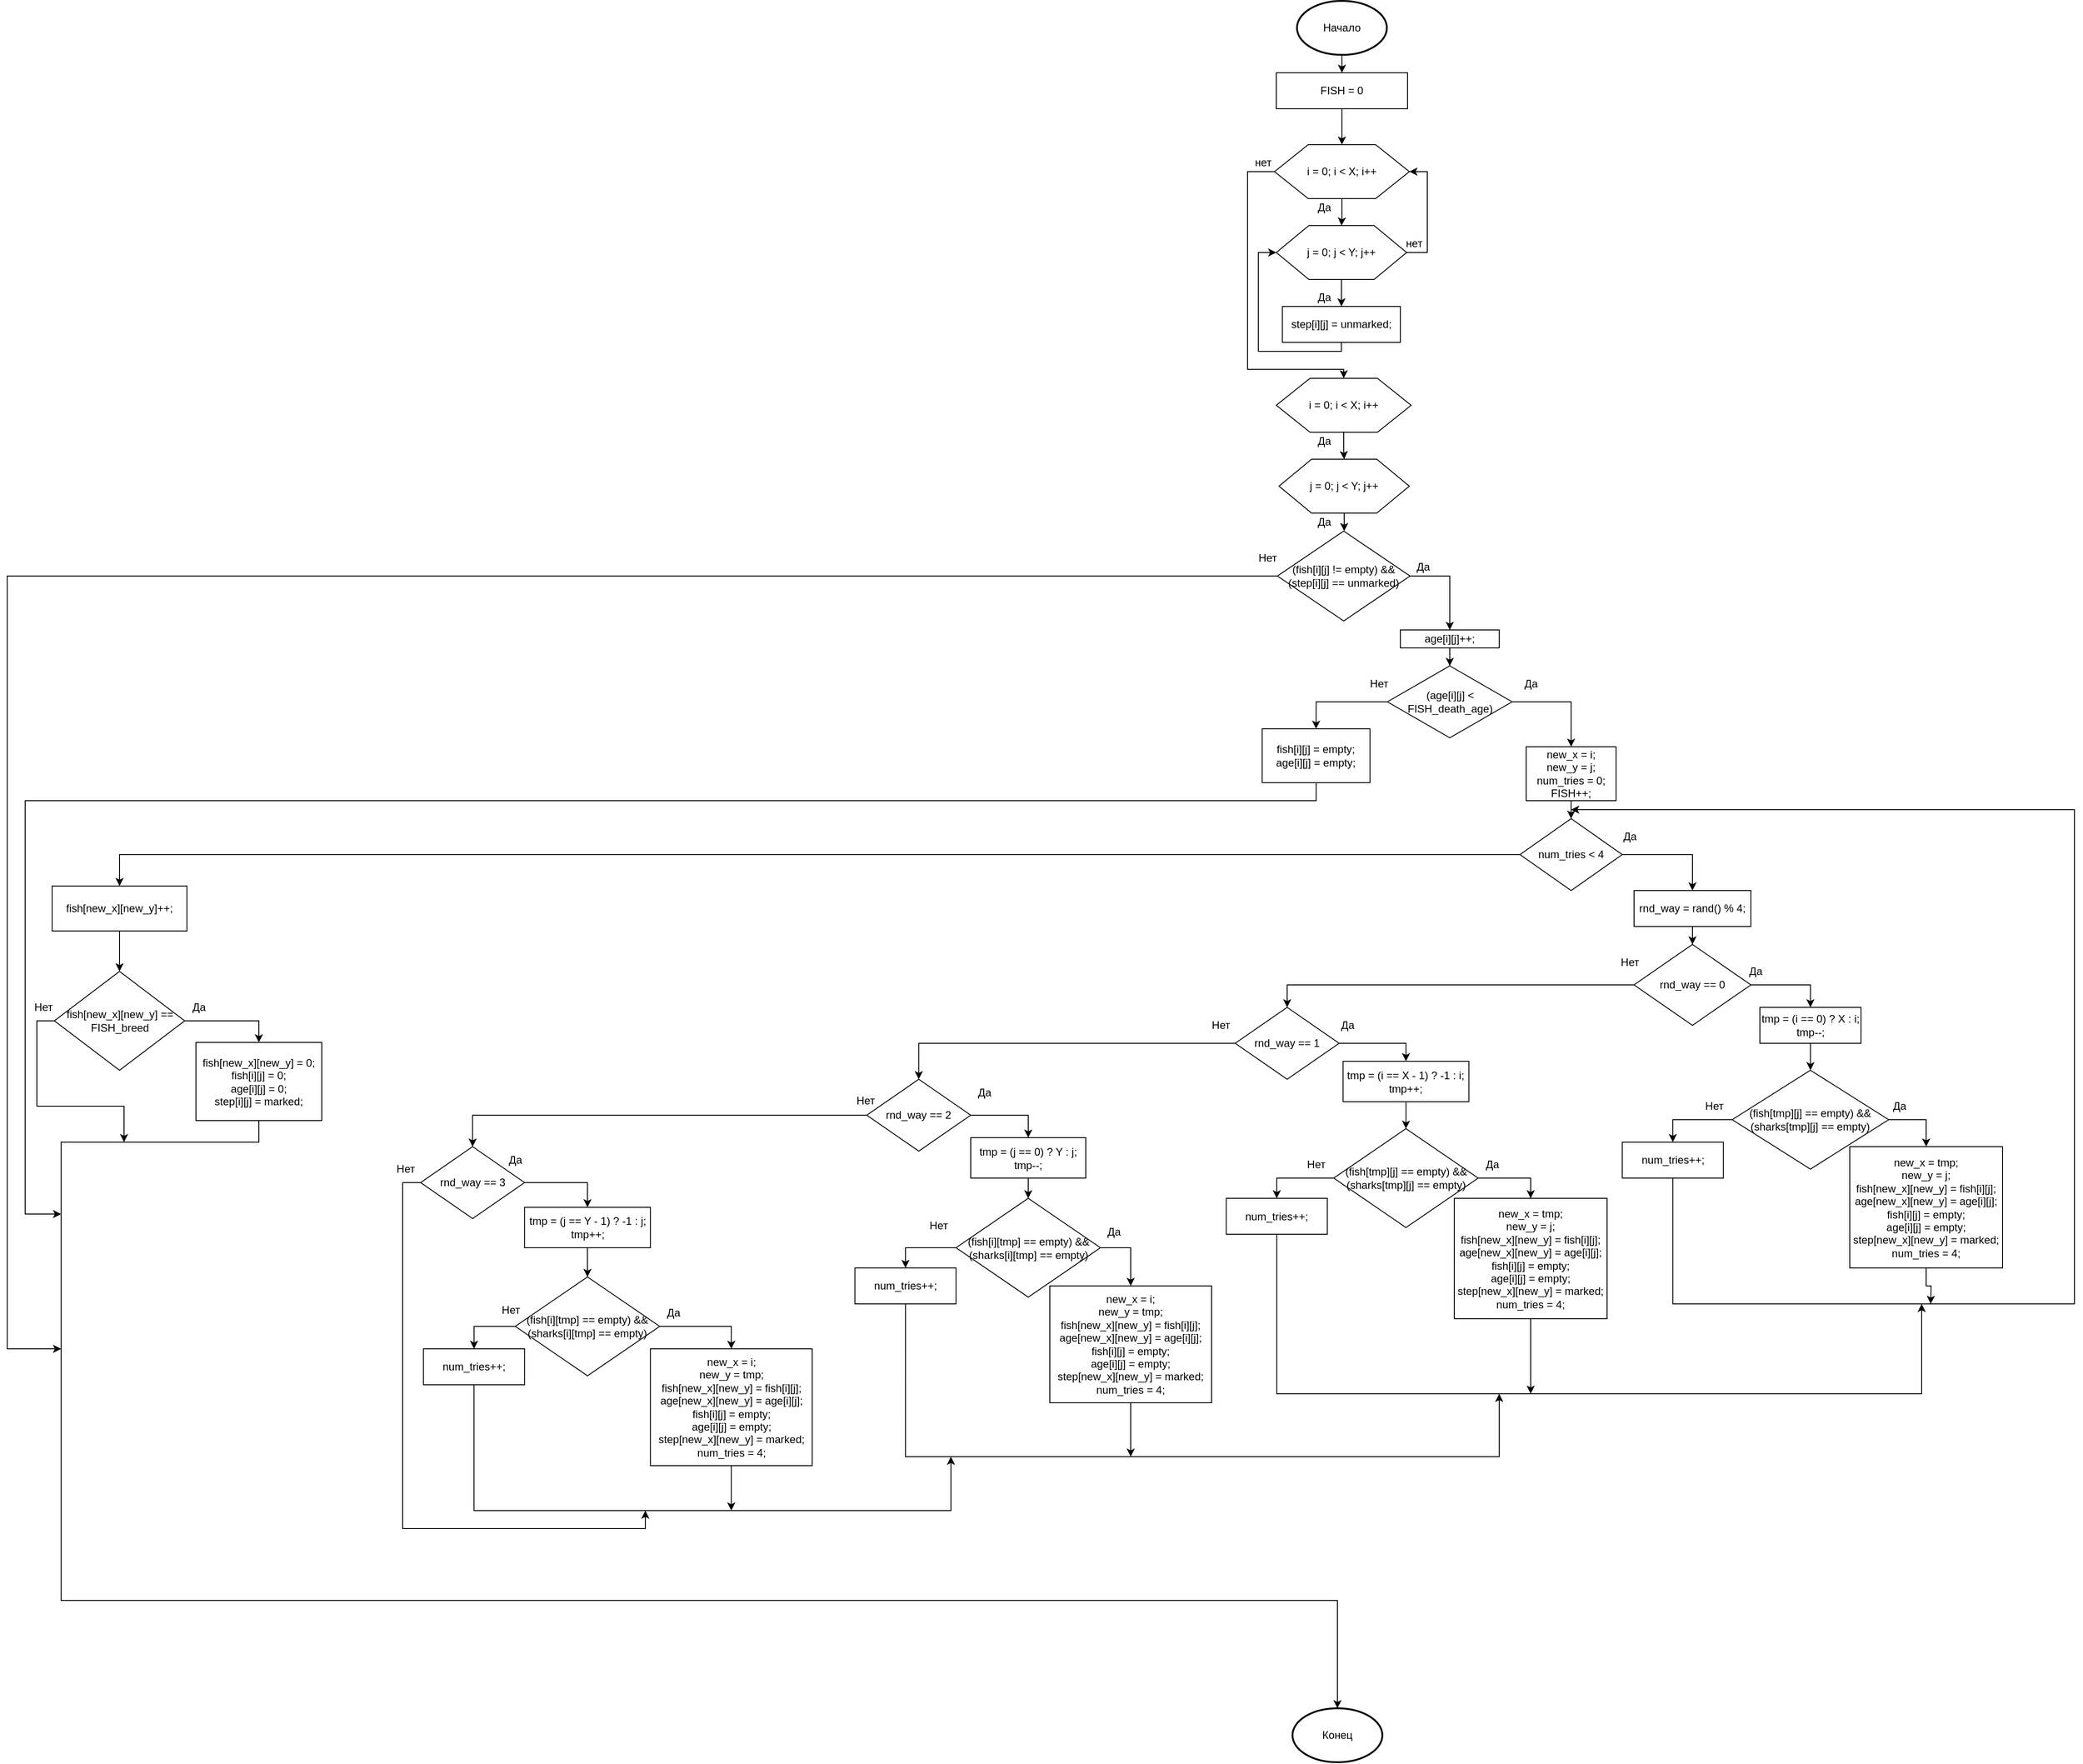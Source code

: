 <mxfile version="13.1.3" type="device"><diagram name="Page-1" id="74e2e168-ea6b-b213-b513-2b3c1d86103e"><mxGraphModel dx="2824" dy="805" grid="1" gridSize="10" guides="1" tooltips="1" connect="1" arrows="1" fold="1" page="1" pageScale="1" pageWidth="1100" pageHeight="850" background="#ffffff" math="0" shadow="0"><root><mxCell id="0"/><mxCell id="1" parent="0"/><mxCell id="JGE4m01Y42PWnlglq6kn-63" value="" style="edgeStyle=orthogonalEdgeStyle;rounded=0;orthogonalLoop=1;jettySize=auto;html=1;" edge="1" parent="1" source="JGE4m01Y42PWnlglq6kn-1" target="JGE4m01Y42PWnlglq6kn-61"><mxGeometry relative="1" as="geometry"/></mxCell><mxCell id="JGE4m01Y42PWnlglq6kn-1" value="Начало" style="strokeWidth=2;html=1;shape=mxgraph.flowchart.start_1;whiteSpace=wrap;" vertex="1" parent="1"><mxGeometry x="505" y="20" width="100" height="60" as="geometry"/></mxCell><mxCell id="JGE4m01Y42PWnlglq6kn-65" value="" style="edgeStyle=orthogonalEdgeStyle;rounded=0;orthogonalLoop=1;jettySize=auto;html=1;" edge="1" parent="1" source="JGE4m01Y42PWnlglq6kn-9" target="JGE4m01Y42PWnlglq6kn-10"><mxGeometry relative="1" as="geometry"/></mxCell><mxCell id="JGE4m01Y42PWnlglq6kn-83" style="edgeStyle=orthogonalEdgeStyle;rounded=0;orthogonalLoop=1;jettySize=auto;html=1;exitX=0;exitY=0.5;exitDx=0;exitDy=0;entryX=0.5;entryY=0;entryDx=0;entryDy=0;" edge="1" parent="1" source="JGE4m01Y42PWnlglq6kn-9" target="JGE4m01Y42PWnlglq6kn-81"><mxGeometry relative="1" as="geometry"><Array as="points"><mxPoint x="450" y="210"/><mxPoint x="450" y="430"/><mxPoint x="557" y="430"/></Array></mxGeometry></mxCell><mxCell id="JGE4m01Y42PWnlglq6kn-9" value="i = 0; i &amp;lt; X; i++" style="shape=hexagon;perimeter=hexagonPerimeter2;whiteSpace=wrap;html=1;" vertex="1" parent="1"><mxGeometry x="480" y="180" width="150" height="60" as="geometry"/></mxCell><mxCell id="JGE4m01Y42PWnlglq6kn-69" style="edgeStyle=orthogonalEdgeStyle;rounded=0;orthogonalLoop=1;jettySize=auto;html=1;exitX=1;exitY=0.5;exitDx=0;exitDy=0;entryX=1;entryY=0.5;entryDx=0;entryDy=0;" edge="1" parent="1" source="JGE4m01Y42PWnlglq6kn-10" target="JGE4m01Y42PWnlglq6kn-9"><mxGeometry relative="1" as="geometry"/></mxCell><mxCell id="JGE4m01Y42PWnlglq6kn-78" value="" style="edgeStyle=orthogonalEdgeStyle;rounded=0;orthogonalLoop=1;jettySize=auto;html=1;" edge="1" parent="1" source="JGE4m01Y42PWnlglq6kn-10" target="JGE4m01Y42PWnlglq6kn-72"><mxGeometry relative="1" as="geometry"/></mxCell><mxCell id="JGE4m01Y42PWnlglq6kn-10" value="j = 0; j &amp;lt; Y; j++" style="shape=hexagon;perimeter=hexagonPerimeter2;whiteSpace=wrap;html=1;" vertex="1" parent="1"><mxGeometry x="482" y="270" width="145" height="60" as="geometry"/></mxCell><mxCell id="JGE4m01Y42PWnlglq6kn-108" style="edgeStyle=orthogonalEdgeStyle;rounded=0;orthogonalLoop=1;jettySize=auto;html=1;entryX=0.5;entryY=0;entryDx=0;entryDy=0;" edge="1" parent="1" source="JGE4m01Y42PWnlglq6kn-27" target="JGE4m01Y42PWnlglq6kn-106"><mxGeometry relative="1" as="geometry"/></mxCell><mxCell id="JGE4m01Y42PWnlglq6kn-203" style="edgeStyle=orthogonalEdgeStyle;rounded=0;orthogonalLoop=1;jettySize=auto;html=1;entryX=0.5;entryY=0;entryDx=0;entryDy=0;" edge="1" parent="1" source="JGE4m01Y42PWnlglq6kn-27" target="JGE4m01Y42PWnlglq6kn-204"><mxGeometry relative="1" as="geometry"><mxPoint x="-1140" y="970" as="targetPoint"/></mxGeometry></mxCell><mxCell id="JGE4m01Y42PWnlglq6kn-27" value="num_tries &amp;lt; 4" style="rhombus;whiteSpace=wrap;html=1;" vertex="1" parent="1"><mxGeometry x="753.13" y="930" width="113.75" height="80" as="geometry"/></mxCell><mxCell id="JGE4m01Y42PWnlglq6kn-58" value="Конец" style="strokeWidth=2;html=1;shape=mxgraph.flowchart.start_1;whiteSpace=wrap;" vertex="1" parent="1"><mxGeometry x="500.0" y="1920" width="100" height="60" as="geometry"/></mxCell><mxCell id="JGE4m01Y42PWnlglq6kn-64" value="" style="edgeStyle=orthogonalEdgeStyle;rounded=0;orthogonalLoop=1;jettySize=auto;html=1;" edge="1" parent="1" source="JGE4m01Y42PWnlglq6kn-61" target="JGE4m01Y42PWnlglq6kn-9"><mxGeometry relative="1" as="geometry"/></mxCell><mxCell id="JGE4m01Y42PWnlglq6kn-61" value="FISH = 0" style="rounded=0;whiteSpace=wrap;html=1;" vertex="1" parent="1"><mxGeometry x="482" y="100" width="146" height="40" as="geometry"/></mxCell><mxCell id="JGE4m01Y42PWnlglq6kn-68" value="Да" style="text;html=1;align=center;verticalAlign=middle;resizable=0;points=[];autosize=1;" vertex="1" parent="1"><mxGeometry x="520" y="240" width="30" height="20" as="geometry"/></mxCell><mxCell id="JGE4m01Y42PWnlglq6kn-70" value="нет" style="text;html=1;align=center;verticalAlign=middle;resizable=0;points=[];autosize=1;" vertex="1" parent="1"><mxGeometry x="620" y="280" width="30" height="20" as="geometry"/></mxCell><mxCell id="JGE4m01Y42PWnlglq6kn-80" style="edgeStyle=orthogonalEdgeStyle;rounded=0;orthogonalLoop=1;jettySize=auto;html=1;exitX=0.5;exitY=1;exitDx=0;exitDy=0;entryX=0;entryY=0.5;entryDx=0;entryDy=0;" edge="1" parent="1" source="JGE4m01Y42PWnlglq6kn-72" target="JGE4m01Y42PWnlglq6kn-10"><mxGeometry relative="1" as="geometry"><Array as="points"><mxPoint x="554" y="410"/><mxPoint x="462" y="410"/><mxPoint x="462" y="300"/></Array></mxGeometry></mxCell><mxCell id="JGE4m01Y42PWnlglq6kn-72" value="step[i][j] = unmarked;" style="rounded=0;whiteSpace=wrap;html=1;" vertex="1" parent="1"><mxGeometry x="488.75" y="360" width="131.25" height="40" as="geometry"/></mxCell><mxCell id="JGE4m01Y42PWnlglq6kn-79" value="Да" style="text;html=1;align=center;verticalAlign=middle;resizable=0;points=[];autosize=1;" vertex="1" parent="1"><mxGeometry x="520" y="340" width="30" height="20" as="geometry"/></mxCell><mxCell id="JGE4m01Y42PWnlglq6kn-87" value="" style="edgeStyle=orthogonalEdgeStyle;rounded=0;orthogonalLoop=1;jettySize=auto;html=1;" edge="1" parent="1" source="JGE4m01Y42PWnlglq6kn-81" target="JGE4m01Y42PWnlglq6kn-86"><mxGeometry relative="1" as="geometry"/></mxCell><mxCell id="JGE4m01Y42PWnlglq6kn-81" value="i = 0; i &amp;lt; X; i++" style="shape=hexagon;perimeter=hexagonPerimeter2;whiteSpace=wrap;html=1;" vertex="1" parent="1"><mxGeometry x="482" y="440" width="150" height="60" as="geometry"/></mxCell><mxCell id="JGE4m01Y42PWnlglq6kn-84" value="нет" style="text;html=1;align=center;verticalAlign=middle;resizable=0;points=[];autosize=1;" vertex="1" parent="1"><mxGeometry x="452" y="190" width="30" height="20" as="geometry"/></mxCell><mxCell id="JGE4m01Y42PWnlglq6kn-92" value="" style="edgeStyle=orthogonalEdgeStyle;rounded=0;orthogonalLoop=1;jettySize=auto;html=1;" edge="1" parent="1" source="JGE4m01Y42PWnlglq6kn-86" target="JGE4m01Y42PWnlglq6kn-91"><mxGeometry relative="1" as="geometry"/></mxCell><mxCell id="JGE4m01Y42PWnlglq6kn-86" value="j = 0; j &amp;lt; Y; j++" style="shape=hexagon;perimeter=hexagonPerimeter2;whiteSpace=wrap;html=1;" vertex="1" parent="1"><mxGeometry x="485" y="530" width="145" height="60" as="geometry"/></mxCell><mxCell id="JGE4m01Y42PWnlglq6kn-88" value="Да" style="text;html=1;align=center;verticalAlign=middle;resizable=0;points=[];autosize=1;" vertex="1" parent="1"><mxGeometry x="520" y="500" width="30" height="20" as="geometry"/></mxCell><mxCell id="JGE4m01Y42PWnlglq6kn-94" style="edgeStyle=orthogonalEdgeStyle;rounded=0;orthogonalLoop=1;jettySize=auto;html=1;exitX=1;exitY=0.5;exitDx=0;exitDy=0;entryX=0.5;entryY=0;entryDx=0;entryDy=0;" edge="1" parent="1" source="JGE4m01Y42PWnlglq6kn-91" target="JGE4m01Y42PWnlglq6kn-93"><mxGeometry relative="1" as="geometry"/></mxCell><mxCell id="JGE4m01Y42PWnlglq6kn-228" style="edgeStyle=orthogonalEdgeStyle;rounded=0;orthogonalLoop=1;jettySize=auto;html=1;" edge="1" parent="1" source="JGE4m01Y42PWnlglq6kn-91"><mxGeometry relative="1" as="geometry"><mxPoint x="-870" y="1520" as="targetPoint"/><Array as="points"><mxPoint x="-930" y="660"/><mxPoint x="-930" y="1520"/></Array></mxGeometry></mxCell><mxCell id="JGE4m01Y42PWnlglq6kn-91" value="(fish[i][j] != empty) &amp;amp;&amp;amp; (step[i][j] == unmarked)" style="rhombus;whiteSpace=wrap;html=1;" vertex="1" parent="1"><mxGeometry x="483.25" y="610" width="147.5" height="100" as="geometry"/></mxCell><mxCell id="JGE4m01Y42PWnlglq6kn-97" value="" style="edgeStyle=orthogonalEdgeStyle;rounded=0;orthogonalLoop=1;jettySize=auto;html=1;" edge="1" parent="1" source="JGE4m01Y42PWnlglq6kn-93" target="JGE4m01Y42PWnlglq6kn-96"><mxGeometry relative="1" as="geometry"/></mxCell><mxCell id="JGE4m01Y42PWnlglq6kn-93" value="age[i][j]++;" style="rounded=0;whiteSpace=wrap;html=1;" vertex="1" parent="1"><mxGeometry x="620" y="720" width="110" height="20" as="geometry"/></mxCell><mxCell id="JGE4m01Y42PWnlglq6kn-102" style="edgeStyle=orthogonalEdgeStyle;rounded=0;orthogonalLoop=1;jettySize=auto;html=1;entryX=0.5;entryY=0;entryDx=0;entryDy=0;" edge="1" parent="1" source="JGE4m01Y42PWnlglq6kn-96" target="JGE4m01Y42PWnlglq6kn-101"><mxGeometry relative="1" as="geometry"/></mxCell><mxCell id="JGE4m01Y42PWnlglq6kn-224" style="edgeStyle=orthogonalEdgeStyle;rounded=0;orthogonalLoop=1;jettySize=auto;html=1;entryX=0.5;entryY=0;entryDx=0;entryDy=0;" edge="1" parent="1" source="JGE4m01Y42PWnlglq6kn-96" target="JGE4m01Y42PWnlglq6kn-225"><mxGeometry relative="1" as="geometry"><mxPoint x="-90" y="800" as="targetPoint"/></mxGeometry></mxCell><mxCell id="JGE4m01Y42PWnlglq6kn-96" value="(age[i][j] &amp;lt; FISH_death_age)" style="rhombus;whiteSpace=wrap;html=1;" vertex="1" parent="1"><mxGeometry x="605.63" y="760" width="138.75" height="80" as="geometry"/></mxCell><mxCell id="JGE4m01Y42PWnlglq6kn-99" value="Да" style="text;html=1;align=center;verticalAlign=middle;resizable=0;points=[];autosize=1;" vertex="1" parent="1"><mxGeometry x="630" y="640" width="30" height="20" as="geometry"/></mxCell><mxCell id="JGE4m01Y42PWnlglq6kn-100" value="Да" style="text;html=1;align=center;verticalAlign=middle;resizable=0;points=[];autosize=1;" vertex="1" parent="1"><mxGeometry x="750" y="770" width="30" height="20" as="geometry"/></mxCell><mxCell id="JGE4m01Y42PWnlglq6kn-104" value="" style="edgeStyle=orthogonalEdgeStyle;rounded=0;orthogonalLoop=1;jettySize=auto;html=1;" edge="1" parent="1" source="JGE4m01Y42PWnlglq6kn-101" target="JGE4m01Y42PWnlglq6kn-27"><mxGeometry relative="1" as="geometry"/></mxCell><mxCell id="JGE4m01Y42PWnlglq6kn-101" value="&lt;div&gt;new_x = i;&lt;/div&gt;&lt;div&gt;new_y = j;&lt;/div&gt;&lt;div&gt;num_tries = 0;&lt;/div&gt;&lt;div&gt;FISH++;&lt;/div&gt;" style="rounded=0;whiteSpace=wrap;html=1;" vertex="1" parent="1"><mxGeometry x="760" y="850" width="100" height="60" as="geometry"/></mxCell><mxCell id="JGE4m01Y42PWnlglq6kn-112" value="" style="edgeStyle=orthogonalEdgeStyle;rounded=0;orthogonalLoop=1;jettySize=auto;html=1;" edge="1" parent="1" source="JGE4m01Y42PWnlglq6kn-106" target="JGE4m01Y42PWnlglq6kn-111"><mxGeometry relative="1" as="geometry"/></mxCell><mxCell id="JGE4m01Y42PWnlglq6kn-106" value="rnd_way = rand() % 4;" style="rounded=0;whiteSpace=wrap;html=1;" vertex="1" parent="1"><mxGeometry x="880" y="1010" width="130" height="40" as="geometry"/></mxCell><mxCell id="JGE4m01Y42PWnlglq6kn-107" value="Да" style="text;html=1;align=center;verticalAlign=middle;resizable=0;points=[];autosize=1;" vertex="1" parent="1"><mxGeometry x="860" y="940" width="30" height="20" as="geometry"/></mxCell><mxCell id="JGE4m01Y42PWnlglq6kn-115" style="edgeStyle=orthogonalEdgeStyle;rounded=0;orthogonalLoop=1;jettySize=auto;html=1;exitX=1;exitY=0.5;exitDx=0;exitDy=0;entryX=0.5;entryY=0;entryDx=0;entryDy=0;" edge="1" parent="1" source="JGE4m01Y42PWnlglq6kn-111" target="JGE4m01Y42PWnlglq6kn-114"><mxGeometry relative="1" as="geometry"/></mxCell><mxCell id="JGE4m01Y42PWnlglq6kn-138" style="edgeStyle=orthogonalEdgeStyle;rounded=0;orthogonalLoop=1;jettySize=auto;html=1;exitX=0;exitY=0.5;exitDx=0;exitDy=0;entryX=0.5;entryY=0;entryDx=0;entryDy=0;" edge="1" parent="1" source="JGE4m01Y42PWnlglq6kn-111" target="JGE4m01Y42PWnlglq6kn-137"><mxGeometry relative="1" as="geometry"/></mxCell><mxCell id="JGE4m01Y42PWnlglq6kn-111" value="rnd_way == 0" style="rhombus;whiteSpace=wrap;html=1;" vertex="1" parent="1"><mxGeometry x="880" y="1070" width="130" height="90" as="geometry"/></mxCell><mxCell id="JGE4m01Y42PWnlglq6kn-119" value="" style="edgeStyle=orthogonalEdgeStyle;rounded=0;orthogonalLoop=1;jettySize=auto;html=1;" edge="1" parent="1" source="JGE4m01Y42PWnlglq6kn-114" target="JGE4m01Y42PWnlglq6kn-118"><mxGeometry relative="1" as="geometry"/></mxCell><mxCell id="JGE4m01Y42PWnlglq6kn-114" value="&lt;div&gt;tmp = (i == 0) ? X : i;&lt;/div&gt;&lt;div&gt;tmp--;&lt;/div&gt;" style="rounded=0;whiteSpace=wrap;html=1;" vertex="1" parent="1"><mxGeometry x="1020" y="1140" width="112.5" height="40" as="geometry"/></mxCell><mxCell id="JGE4m01Y42PWnlglq6kn-116" value="Да" style="text;html=1;align=center;verticalAlign=middle;resizable=0;points=[];autosize=1;" vertex="1" parent="1"><mxGeometry x="1000" y="1090" width="30" height="20" as="geometry"/></mxCell><mxCell id="JGE4m01Y42PWnlglq6kn-124" style="edgeStyle=orthogonalEdgeStyle;rounded=0;orthogonalLoop=1;jettySize=auto;html=1;exitX=1;exitY=0.5;exitDx=0;exitDy=0;entryX=0.5;entryY=0;entryDx=0;entryDy=0;" edge="1" parent="1" source="JGE4m01Y42PWnlglq6kn-118" target="JGE4m01Y42PWnlglq6kn-121"><mxGeometry relative="1" as="geometry"/></mxCell><mxCell id="JGE4m01Y42PWnlglq6kn-129" style="edgeStyle=orthogonalEdgeStyle;rounded=0;orthogonalLoop=1;jettySize=auto;html=1;entryX=0.5;entryY=0;entryDx=0;entryDy=0;" edge="1" parent="1" source="JGE4m01Y42PWnlglq6kn-118" target="JGE4m01Y42PWnlglq6kn-127"><mxGeometry relative="1" as="geometry"/></mxCell><mxCell id="JGE4m01Y42PWnlglq6kn-118" value="(fish[tmp][j] == empty) &amp;amp;&amp;amp; (sharks[tmp][j] == empty)" style="rhombus;whiteSpace=wrap;html=1;" vertex="1" parent="1"><mxGeometry x="989.22" y="1210" width="174.06" height="110" as="geometry"/></mxCell><mxCell id="JGE4m01Y42PWnlglq6kn-134" style="edgeStyle=orthogonalEdgeStyle;rounded=0;orthogonalLoop=1;jettySize=auto;html=1;exitX=0.5;exitY=1;exitDx=0;exitDy=0;" edge="1" parent="1" source="JGE4m01Y42PWnlglq6kn-121"><mxGeometry relative="1" as="geometry"><mxPoint x="1210" y="1470" as="targetPoint"/></mxGeometry></mxCell><mxCell id="JGE4m01Y42PWnlglq6kn-121" value="&lt;div&gt;new_x = tmp;&lt;/div&gt;&lt;div&gt;new_y = j;&lt;/div&gt;&lt;div&gt;fish[new_x][new_y] = fish[i][j];&lt;/div&gt;&lt;div&gt;age[new_x][new_y] = age[i][j];&lt;/div&gt;&lt;div&gt;fish[i][j] = empty;&lt;/div&gt;&lt;div&gt;age[i][j] = empty;&lt;/div&gt;&lt;div&gt;step[new_x][new_y] = marked;&lt;/div&gt;&lt;div&gt;num_tries = 4;&lt;/div&gt;" style="rounded=0;whiteSpace=wrap;html=1;" vertex="1" parent="1"><mxGeometry x="1120" y="1295" width="170" height="135" as="geometry"/></mxCell><mxCell id="JGE4m01Y42PWnlglq6kn-125" value="Да" style="text;html=1;align=center;verticalAlign=middle;resizable=0;points=[];autosize=1;" vertex="1" parent="1"><mxGeometry x="1160" y="1240" width="30" height="20" as="geometry"/></mxCell><mxCell id="JGE4m01Y42PWnlglq6kn-131" style="edgeStyle=orthogonalEdgeStyle;rounded=0;orthogonalLoop=1;jettySize=auto;html=1;" edge="1" parent="1" source="JGE4m01Y42PWnlglq6kn-127"><mxGeometry relative="1" as="geometry"><mxPoint x="810" y="920" as="targetPoint"/><Array as="points"><mxPoint x="923" y="1470"/><mxPoint x="1370" y="1470"/><mxPoint x="1370" y="920"/></Array></mxGeometry></mxCell><mxCell id="JGE4m01Y42PWnlglq6kn-127" value="&lt;div&gt;&lt;span&gt;num_tries++;&lt;/span&gt;&lt;br&gt;&lt;/div&gt;" style="rounded=0;whiteSpace=wrap;html=1;" vertex="1" parent="1"><mxGeometry x="866.88" y="1290" width="112.5" height="40" as="geometry"/></mxCell><mxCell id="JGE4m01Y42PWnlglq6kn-130" value="Нет" style="text;html=1;align=center;verticalAlign=middle;resizable=0;points=[];autosize=1;" vertex="1" parent="1"><mxGeometry x="949.22" y="1240" width="40" height="20" as="geometry"/></mxCell><mxCell id="JGE4m01Y42PWnlglq6kn-135" value="Нет" style="text;html=1;align=center;verticalAlign=middle;resizable=0;points=[];autosize=1;" vertex="1" parent="1"><mxGeometry x="855" y="1080" width="40" height="20" as="geometry"/></mxCell><mxCell id="JGE4m01Y42PWnlglq6kn-141" style="edgeStyle=orthogonalEdgeStyle;rounded=0;orthogonalLoop=1;jettySize=auto;html=1;exitX=1;exitY=0.5;exitDx=0;exitDy=0;entryX=0.5;entryY=0;entryDx=0;entryDy=0;" edge="1" parent="1" source="JGE4m01Y42PWnlglq6kn-137" target="JGE4m01Y42PWnlglq6kn-140"><mxGeometry relative="1" as="geometry"/></mxCell><mxCell id="JGE4m01Y42PWnlglq6kn-159" style="edgeStyle=orthogonalEdgeStyle;rounded=0;orthogonalLoop=1;jettySize=auto;html=1;exitX=0;exitY=0.5;exitDx=0;exitDy=0;entryX=0.5;entryY=0;entryDx=0;entryDy=0;" edge="1" parent="1" source="JGE4m01Y42PWnlglq6kn-137" target="JGE4m01Y42PWnlglq6kn-158"><mxGeometry relative="1" as="geometry"/></mxCell><mxCell id="JGE4m01Y42PWnlglq6kn-137" value="rnd_way == 1" style="rhombus;whiteSpace=wrap;html=1;" vertex="1" parent="1"><mxGeometry x="436.25" y="1140" width="115.63" height="80" as="geometry"/></mxCell><mxCell id="JGE4m01Y42PWnlglq6kn-144" value="" style="edgeStyle=orthogonalEdgeStyle;rounded=0;orthogonalLoop=1;jettySize=auto;html=1;" edge="1" parent="1" source="JGE4m01Y42PWnlglq6kn-140" target="JGE4m01Y42PWnlglq6kn-143"><mxGeometry relative="1" as="geometry"/></mxCell><mxCell id="JGE4m01Y42PWnlglq6kn-140" value="&lt;div&gt;tmp = (i == X - 1) ? -1 : i;&lt;/div&gt;&lt;div&gt;tmp++;&lt;/div&gt;" style="rounded=0;whiteSpace=wrap;html=1;" vertex="1" parent="1"><mxGeometry x="556.25" y="1200" width="140" height="45" as="geometry"/></mxCell><mxCell id="JGE4m01Y42PWnlglq6kn-148" style="edgeStyle=orthogonalEdgeStyle;rounded=0;orthogonalLoop=1;jettySize=auto;html=1;exitX=1;exitY=0.5;exitDx=0;exitDy=0;entryX=0.5;entryY=0;entryDx=0;entryDy=0;" edge="1" parent="1" source="JGE4m01Y42PWnlglq6kn-143" target="JGE4m01Y42PWnlglq6kn-146"><mxGeometry relative="1" as="geometry"/></mxCell><mxCell id="JGE4m01Y42PWnlglq6kn-154" style="edgeStyle=orthogonalEdgeStyle;rounded=0;orthogonalLoop=1;jettySize=auto;html=1;exitX=0;exitY=0.5;exitDx=0;exitDy=0;entryX=0.5;entryY=0;entryDx=0;entryDy=0;" edge="1" parent="1" source="JGE4m01Y42PWnlglq6kn-143" target="JGE4m01Y42PWnlglq6kn-152"><mxGeometry relative="1" as="geometry"/></mxCell><mxCell id="JGE4m01Y42PWnlglq6kn-143" value="(fish[tmp][j] == empty) &amp;amp;&amp;amp; (sharks[tmp][j] == empty)" style="rhombus;whiteSpace=wrap;html=1;" vertex="1" parent="1"><mxGeometry x="545.94" y="1275" width="160.63" height="110" as="geometry"/></mxCell><mxCell id="JGE4m01Y42PWnlglq6kn-175" style="edgeStyle=orthogonalEdgeStyle;rounded=0;orthogonalLoop=1;jettySize=auto;html=1;exitX=0.5;exitY=1;exitDx=0;exitDy=0;" edge="1" parent="1" source="JGE4m01Y42PWnlglq6kn-146"><mxGeometry relative="1" as="geometry"><mxPoint x="765" y="1570" as="targetPoint"/></mxGeometry></mxCell><mxCell id="JGE4m01Y42PWnlglq6kn-146" value="&lt;div&gt;new_x = tmp;&lt;/div&gt;&lt;div&gt;new_y = j;&lt;/div&gt;&lt;div&gt;fish[new_x][new_y] = fish[i][j];&lt;/div&gt;&lt;div&gt;age[new_x][new_y] = age[i][j];&lt;/div&gt;&lt;div&gt;fish[i][j] = empty;&lt;/div&gt;&lt;div&gt;age[i][j] = empty;&lt;/div&gt;&lt;div&gt;step[new_x][new_y] = marked;&lt;/div&gt;&lt;div&gt;num_tries = 4;&lt;/div&gt;" style="rounded=0;whiteSpace=wrap;html=1;" vertex="1" parent="1"><mxGeometry x="680" y="1352.5" width="170" height="134" as="geometry"/></mxCell><mxCell id="JGE4m01Y42PWnlglq6kn-149" value="Да" style="text;html=1;align=center;verticalAlign=middle;resizable=0;points=[];autosize=1;" vertex="1" parent="1"><mxGeometry x="706.57" y="1305" width="30" height="20" as="geometry"/></mxCell><mxCell id="JGE4m01Y42PWnlglq6kn-150" value="Да" style="text;html=1;align=center;verticalAlign=middle;resizable=0;points=[];autosize=1;" vertex="1" parent="1"><mxGeometry x="545.94" y="1150" width="30" height="20" as="geometry"/></mxCell><mxCell id="JGE4m01Y42PWnlglq6kn-172" style="edgeStyle=orthogonalEdgeStyle;rounded=0;orthogonalLoop=1;jettySize=auto;html=1;" edge="1" parent="1" source="JGE4m01Y42PWnlglq6kn-152"><mxGeometry relative="1" as="geometry"><mxPoint x="1200" y="1470" as="targetPoint"/><Array as="points"><mxPoint x="483" y="1570"/><mxPoint x="1200" y="1570"/></Array></mxGeometry></mxCell><mxCell id="JGE4m01Y42PWnlglq6kn-152" value="&lt;div&gt;&lt;span&gt;num_tries++;&lt;/span&gt;&lt;br&gt;&lt;/div&gt;" style="rounded=0;whiteSpace=wrap;html=1;" vertex="1" parent="1"><mxGeometry x="426.25" y="1352.5" width="112.5" height="40" as="geometry"/></mxCell><mxCell id="JGE4m01Y42PWnlglq6kn-155" value="Нет" style="text;html=1;align=center;verticalAlign=middle;resizable=0;points=[];autosize=1;" vertex="1" parent="1"><mxGeometry x="506.25" y="1305" width="40" height="20" as="geometry"/></mxCell><mxCell id="JGE4m01Y42PWnlglq6kn-156" value="Нет" style="text;html=1;align=center;verticalAlign=middle;resizable=0;points=[];autosize=1;" vertex="1" parent="1"><mxGeometry x="400" y="1150" width="40" height="20" as="geometry"/></mxCell><mxCell id="JGE4m01Y42PWnlglq6kn-163" style="edgeStyle=orthogonalEdgeStyle;rounded=0;orthogonalLoop=1;jettySize=auto;html=1;exitX=1;exitY=0.5;exitDx=0;exitDy=0;entryX=0.5;entryY=0;entryDx=0;entryDy=0;" edge="1" parent="1" source="JGE4m01Y42PWnlglq6kn-158" target="JGE4m01Y42PWnlglq6kn-162"><mxGeometry relative="1" as="geometry"/></mxCell><mxCell id="JGE4m01Y42PWnlglq6kn-184" style="edgeStyle=orthogonalEdgeStyle;rounded=0;orthogonalLoop=1;jettySize=auto;html=1;entryX=0.5;entryY=0;entryDx=0;entryDy=0;" edge="1" parent="1" source="JGE4m01Y42PWnlglq6kn-158" target="JGE4m01Y42PWnlglq6kn-183"><mxGeometry relative="1" as="geometry"/></mxCell><mxCell id="JGE4m01Y42PWnlglq6kn-158" value="&lt;span&gt;rnd_way == 2&lt;/span&gt;" style="rhombus;whiteSpace=wrap;html=1;" vertex="1" parent="1"><mxGeometry x="26.37" y="1220" width="115.63" height="80" as="geometry"/></mxCell><mxCell id="JGE4m01Y42PWnlglq6kn-165" value="" style="edgeStyle=orthogonalEdgeStyle;rounded=0;orthogonalLoop=1;jettySize=auto;html=1;" edge="1" parent="1" source="JGE4m01Y42PWnlglq6kn-162" target="JGE4m01Y42PWnlglq6kn-164"><mxGeometry relative="1" as="geometry"/></mxCell><mxCell id="JGE4m01Y42PWnlglq6kn-162" value="&lt;div&gt;tmp = (j == 0) ? Y : j;&lt;/div&gt;&lt;div&gt;tmp--;&lt;/div&gt;" style="rounded=0;whiteSpace=wrap;html=1;" vertex="1" parent="1"><mxGeometry x="142" y="1285" width="128" height="45" as="geometry"/></mxCell><mxCell id="JGE4m01Y42PWnlglq6kn-168" style="edgeStyle=orthogonalEdgeStyle;rounded=0;orthogonalLoop=1;jettySize=auto;html=1;exitX=1;exitY=0.5;exitDx=0;exitDy=0;entryX=0.5;entryY=0;entryDx=0;entryDy=0;" edge="1" parent="1" source="JGE4m01Y42PWnlglq6kn-164" target="JGE4m01Y42PWnlglq6kn-167"><mxGeometry relative="1" as="geometry"/></mxCell><mxCell id="JGE4m01Y42PWnlglq6kn-178" style="edgeStyle=orthogonalEdgeStyle;rounded=0;orthogonalLoop=1;jettySize=auto;html=1;exitX=0;exitY=0.5;exitDx=0;exitDy=0;entryX=0.5;entryY=0;entryDx=0;entryDy=0;" edge="1" parent="1" source="JGE4m01Y42PWnlglq6kn-164" target="JGE4m01Y42PWnlglq6kn-177"><mxGeometry relative="1" as="geometry"/></mxCell><mxCell id="JGE4m01Y42PWnlglq6kn-164" value="(fish[i][tmp] == empty) &amp;amp;&amp;amp; (sharks[i][tmp] == empty)" style="rhombus;whiteSpace=wrap;html=1;" vertex="1" parent="1"><mxGeometry x="125.68" y="1352.5" width="160.63" height="110" as="geometry"/></mxCell><mxCell id="JGE4m01Y42PWnlglq6kn-180" style="edgeStyle=orthogonalEdgeStyle;rounded=0;orthogonalLoop=1;jettySize=auto;html=1;exitX=0.5;exitY=1;exitDx=0;exitDy=0;" edge="1" parent="1" source="JGE4m01Y42PWnlglq6kn-167"><mxGeometry relative="1" as="geometry"><mxPoint x="320" y="1640" as="targetPoint"/></mxGeometry></mxCell><mxCell id="JGE4m01Y42PWnlglq6kn-167" value="&lt;div&gt;new_x = i;&lt;/div&gt;&lt;div&gt;new_y = tmp;&lt;/div&gt;&lt;div&gt;fish[new_x][new_y] = fish[i][j];&lt;/div&gt;&lt;div&gt;age[new_x][new_y] = age[i][j];&lt;/div&gt;&lt;div&gt;fish[i][j] = empty;&lt;/div&gt;&lt;div&gt;age[i][j] = empty;&lt;/div&gt;&lt;div&gt;step[new_x][new_y] = marked;&lt;/div&gt;&lt;div&gt;num_tries = 4;&lt;/div&gt;" style="rounded=0;whiteSpace=wrap;html=1;" vertex="1" parent="1"><mxGeometry x="230" y="1450" width="180" height="130" as="geometry"/></mxCell><mxCell id="JGE4m01Y42PWnlglq6kn-169" value="Да" style="text;html=1;align=center;verticalAlign=middle;resizable=0;points=[];autosize=1;" vertex="1" parent="1"><mxGeometry x="286.31" y="1380" width="30" height="20" as="geometry"/></mxCell><mxCell id="JGE4m01Y42PWnlglq6kn-171" value="Да" style="text;html=1;align=center;verticalAlign=middle;resizable=0;points=[];autosize=1;" vertex="1" parent="1"><mxGeometry x="142.0" y="1225" width="30" height="20" as="geometry"/></mxCell><mxCell id="JGE4m01Y42PWnlglq6kn-176" value="Нет" style="text;html=1;align=center;verticalAlign=middle;resizable=0;points=[];autosize=1;" vertex="1" parent="1"><mxGeometry x="85.68" y="1372.5" width="40" height="20" as="geometry"/></mxCell><mxCell id="JGE4m01Y42PWnlglq6kn-179" style="edgeStyle=orthogonalEdgeStyle;rounded=0;orthogonalLoop=1;jettySize=auto;html=1;exitX=0.5;exitY=1;exitDx=0;exitDy=0;" edge="1" parent="1" source="JGE4m01Y42PWnlglq6kn-177"><mxGeometry relative="1" as="geometry"><mxPoint x="730" y="1570" as="targetPoint"/><Array as="points"><mxPoint x="69" y="1640"/><mxPoint x="730" y="1640"/></Array></mxGeometry></mxCell><mxCell id="JGE4m01Y42PWnlglq6kn-177" value="&lt;div&gt;&lt;span&gt;num_tries++;&lt;/span&gt;&lt;br&gt;&lt;/div&gt;" style="rounded=0;whiteSpace=wrap;html=1;" vertex="1" parent="1"><mxGeometry x="13.18" y="1430" width="112.5" height="40" as="geometry"/></mxCell><mxCell id="JGE4m01Y42PWnlglq6kn-182" value="&lt;!--StartFragment--&gt;&lt;span style=&quot;color: rgb(0, 0, 0); font-family: Helvetica; font-size: 12px; font-style: normal; font-variant-ligatures: normal; font-variant-caps: normal; font-weight: 400; letter-spacing: normal; orphans: 2; text-align: center; text-indent: 0px; text-transform: none; widows: 2; word-spacing: 0px; -webkit-text-stroke-width: 0px; background-color: rgb(248, 249, 250); text-decoration-style: initial; text-decoration-color: initial; float: none; display: inline !important;&quot;&gt;Нет&lt;/span&gt;&lt;!--EndFragment--&gt;" style="text;whiteSpace=wrap;html=1;" vertex="1" parent="1"><mxGeometry x="12.5" y="1230" width="50" height="30" as="geometry"/></mxCell><mxCell id="JGE4m01Y42PWnlglq6kn-188" style="edgeStyle=orthogonalEdgeStyle;rounded=0;orthogonalLoop=1;jettySize=auto;html=1;exitX=1;exitY=0.5;exitDx=0;exitDy=0;entryX=0.5;entryY=0;entryDx=0;entryDy=0;" edge="1" parent="1" source="JGE4m01Y42PWnlglq6kn-183" target="JGE4m01Y42PWnlglq6kn-187"><mxGeometry relative="1" as="geometry"/></mxCell><mxCell id="JGE4m01Y42PWnlglq6kn-202" style="edgeStyle=orthogonalEdgeStyle;rounded=0;orthogonalLoop=1;jettySize=auto;html=1;" edge="1" parent="1" source="JGE4m01Y42PWnlglq6kn-183"><mxGeometry relative="1" as="geometry"><mxPoint x="-220" y="1700" as="targetPoint"/><Array as="points"><mxPoint x="-490" y="1335"/><mxPoint x="-490" y="1720"/><mxPoint x="-220" y="1720"/></Array></mxGeometry></mxCell><mxCell id="JGE4m01Y42PWnlglq6kn-183" value="&lt;span&gt;rnd_way == 3&lt;/span&gt;" style="rhombus;whiteSpace=wrap;html=1;" vertex="1" parent="1"><mxGeometry x="-470" y="1295" width="115.63" height="80" as="geometry"/></mxCell><mxCell id="JGE4m01Y42PWnlglq6kn-185" value="Да" style="text;html=1;align=center;verticalAlign=middle;resizable=0;points=[];autosize=1;" vertex="1" parent="1"><mxGeometry x="-380.0" y="1300" width="30" height="20" as="geometry"/></mxCell><mxCell id="JGE4m01Y42PWnlglq6kn-190" value="" style="edgeStyle=orthogonalEdgeStyle;rounded=0;orthogonalLoop=1;jettySize=auto;html=1;" edge="1" parent="1" source="JGE4m01Y42PWnlglq6kn-187" target="JGE4m01Y42PWnlglq6kn-189"><mxGeometry relative="1" as="geometry"/></mxCell><mxCell id="JGE4m01Y42PWnlglq6kn-187" value="&lt;div&gt;tmp = (j == Y - 1) ? -1 : j;&lt;/div&gt;&lt;div&gt;tmp++;&lt;/div&gt;" style="rounded=0;whiteSpace=wrap;html=1;" vertex="1" parent="1"><mxGeometry x="-354.37" y="1362.5" width="140" height="45" as="geometry"/></mxCell><mxCell id="JGE4m01Y42PWnlglq6kn-193" style="edgeStyle=orthogonalEdgeStyle;rounded=0;orthogonalLoop=1;jettySize=auto;html=1;exitX=1;exitY=0.5;exitDx=0;exitDy=0;entryX=0.5;entryY=0;entryDx=0;entryDy=0;" edge="1" parent="1" source="JGE4m01Y42PWnlglq6kn-189" target="JGE4m01Y42PWnlglq6kn-192"><mxGeometry relative="1" as="geometry"/></mxCell><mxCell id="JGE4m01Y42PWnlglq6kn-196" style="edgeStyle=orthogonalEdgeStyle;rounded=0;orthogonalLoop=1;jettySize=auto;html=1;exitX=0;exitY=0.5;exitDx=0;exitDy=0;entryX=0.5;entryY=0;entryDx=0;entryDy=0;" edge="1" parent="1" source="JGE4m01Y42PWnlglq6kn-189" target="JGE4m01Y42PWnlglq6kn-195"><mxGeometry relative="1" as="geometry"/></mxCell><mxCell id="JGE4m01Y42PWnlglq6kn-189" value="(fish[i][tmp] == empty) &amp;amp;&amp;amp; (sharks[i][tmp] == empty)" style="rhombus;whiteSpace=wrap;html=1;" vertex="1" parent="1"><mxGeometry x="-364.68" y="1440" width="160.63" height="110" as="geometry"/></mxCell><mxCell id="JGE4m01Y42PWnlglq6kn-201" style="edgeStyle=orthogonalEdgeStyle;rounded=0;orthogonalLoop=1;jettySize=auto;html=1;" edge="1" parent="1" source="JGE4m01Y42PWnlglq6kn-192"><mxGeometry relative="1" as="geometry"><mxPoint x="-124.37" y="1700" as="targetPoint"/></mxGeometry></mxCell><mxCell id="JGE4m01Y42PWnlglq6kn-192" value="&lt;div&gt;new_x = i;&lt;/div&gt;&lt;div&gt;new_y = tmp;&lt;/div&gt;&lt;div&gt;fish[new_x][new_y] = fish[i][j];&lt;/div&gt;&lt;div&gt;age[new_x][new_y] = age[i][j];&lt;/div&gt;&lt;div&gt;fish[i][j] = empty;&lt;/div&gt;&lt;div&gt;age[i][j] = empty;&lt;/div&gt;&lt;div&gt;step[new_x][new_y] = marked;&lt;/div&gt;&lt;div&gt;num_tries = 4;&lt;/div&gt;" style="rounded=0;whiteSpace=wrap;html=1;" vertex="1" parent="1"><mxGeometry x="-214.37" y="1520" width="180" height="130" as="geometry"/></mxCell><mxCell id="JGE4m01Y42PWnlglq6kn-194" value="Да" style="text;html=1;align=center;verticalAlign=middle;resizable=0;points=[];autosize=1;" vertex="1" parent="1"><mxGeometry x="-204.05" y="1470" width="30" height="20" as="geometry"/></mxCell><mxCell id="JGE4m01Y42PWnlglq6kn-198" style="edgeStyle=orthogonalEdgeStyle;rounded=0;orthogonalLoop=1;jettySize=auto;html=1;" edge="1" parent="1" source="JGE4m01Y42PWnlglq6kn-195"><mxGeometry relative="1" as="geometry"><mxPoint x="120" y="1640" as="targetPoint"/><Array as="points"><mxPoint x="-411" y="1700"/><mxPoint x="120" y="1700"/></Array></mxGeometry></mxCell><mxCell id="JGE4m01Y42PWnlglq6kn-195" value="&lt;div&gt;&lt;span&gt;num_tries++;&lt;/span&gt;&lt;br&gt;&lt;/div&gt;" style="rounded=0;whiteSpace=wrap;html=1;" vertex="1" parent="1"><mxGeometry x="-466.87" y="1520" width="112.5" height="40" as="geometry"/></mxCell><mxCell id="JGE4m01Y42PWnlglq6kn-197" value="Нет" style="text;html=1;align=center;verticalAlign=middle;resizable=0;points=[];autosize=1;" vertex="1" parent="1"><mxGeometry x="-390" y="1466.5" width="40" height="20" as="geometry"/></mxCell><mxCell id="JGE4m01Y42PWnlglq6kn-206" value="" style="edgeStyle=orthogonalEdgeStyle;rounded=0;orthogonalLoop=1;jettySize=auto;html=1;" edge="1" parent="1" source="JGE4m01Y42PWnlglq6kn-204" target="JGE4m01Y42PWnlglq6kn-205"><mxGeometry relative="1" as="geometry"/></mxCell><mxCell id="JGE4m01Y42PWnlglq6kn-204" value="fish[new_x][new_y]++;" style="rounded=0;whiteSpace=wrap;html=1;" vertex="1" parent="1"><mxGeometry x="-880" y="1005" width="150" height="50" as="geometry"/></mxCell><mxCell id="JGE4m01Y42PWnlglq6kn-213" style="edgeStyle=orthogonalEdgeStyle;rounded=0;orthogonalLoop=1;jettySize=auto;html=1;exitX=1;exitY=0.5;exitDx=0;exitDy=0;entryX=0.5;entryY=0;entryDx=0;entryDy=0;" edge="1" parent="1" source="JGE4m01Y42PWnlglq6kn-205" target="JGE4m01Y42PWnlglq6kn-208"><mxGeometry relative="1" as="geometry"/></mxCell><mxCell id="JGE4m01Y42PWnlglq6kn-220" style="edgeStyle=orthogonalEdgeStyle;rounded=0;orthogonalLoop=1;jettySize=auto;html=1;exitX=0;exitY=0.5;exitDx=0;exitDy=0;" edge="1" parent="1" source="JGE4m01Y42PWnlglq6kn-205"><mxGeometry relative="1" as="geometry"><mxPoint x="-800" y="1290" as="targetPoint"/><Array as="points"><mxPoint x="-897" y="1155"/><mxPoint x="-897" y="1250"/><mxPoint x="-800" y="1250"/></Array></mxGeometry></mxCell><mxCell id="JGE4m01Y42PWnlglq6kn-205" value="fish[new_x][new_y] == FISH_breed" style="rhombus;whiteSpace=wrap;html=1;" vertex="1" parent="1"><mxGeometry x="-877.5" y="1100" width="145" height="110" as="geometry"/></mxCell><mxCell id="JGE4m01Y42PWnlglq6kn-217" style="edgeStyle=orthogonalEdgeStyle;rounded=0;orthogonalLoop=1;jettySize=auto;html=1;entryX=0.5;entryY=0;entryDx=0;entryDy=0;entryPerimeter=0;" edge="1" parent="1" source="JGE4m01Y42PWnlglq6kn-208" target="JGE4m01Y42PWnlglq6kn-58"><mxGeometry relative="1" as="geometry"><mxPoint x="-960" y="1960" as="targetPoint"/><Array as="points"><mxPoint x="-650" y="1290"/><mxPoint x="-870" y="1290"/><mxPoint x="-870" y="1800"/><mxPoint x="550" y="1800"/></Array></mxGeometry></mxCell><mxCell id="JGE4m01Y42PWnlglq6kn-208" value="&lt;div&gt;&lt;span&gt;&#9;&#9;&#9;&#9;&#9;&#9;&lt;/span&gt;fish[new_x][new_y] = 0;&lt;/div&gt;&lt;div&gt;&lt;span&gt;&#9;&#9;&#9;&#9;&#9;&#9;&lt;/span&gt;fish[i][j] = 0;&lt;/div&gt;&lt;div&gt;&lt;span&gt;&#9;&#9;&#9;&#9;&#9;&#9;&lt;/span&gt;age[i][j] = 0;&lt;/div&gt;&lt;div&gt;&lt;span&gt;&#9;&#9;&#9;&#9;&#9;&#9;&lt;/span&gt;step[i][j] = marked;&lt;/div&gt;" style="rounded=0;whiteSpace=wrap;html=1;" vertex="1" parent="1"><mxGeometry x="-720" y="1179" width="140" height="87" as="geometry"/></mxCell><mxCell id="JGE4m01Y42PWnlglq6kn-214" value="Да" style="text;html=1;align=center;verticalAlign=middle;resizable=0;points=[];autosize=1;" vertex="1" parent="1"><mxGeometry x="-732.5" y="1130" width="30" height="20" as="geometry"/></mxCell><mxCell id="JGE4m01Y42PWnlglq6kn-215" value="Нет" style="text;html=1;align=center;verticalAlign=middle;resizable=0;points=[];autosize=1;" vertex="1" parent="1"><mxGeometry x="-506.87" y="1310" width="40" height="20" as="geometry"/></mxCell><mxCell id="JGE4m01Y42PWnlglq6kn-216" value="Нет" style="text;html=1;align=center;verticalAlign=middle;resizable=0;points=[];autosize=1;" vertex="1" parent="1"><mxGeometry x="-910" y="1130" width="40" height="20" as="geometry"/></mxCell><mxCell id="JGE4m01Y42PWnlglq6kn-221" value="Нет" style="text;html=1;align=center;verticalAlign=middle;resizable=0;points=[];autosize=1;" vertex="1" parent="1"><mxGeometry x="575.94" y="770" width="40" height="20" as="geometry"/></mxCell><mxCell id="JGE4m01Y42PWnlglq6kn-223" value="Нет" style="text;html=1;align=center;verticalAlign=middle;resizable=0;points=[];autosize=1;" vertex="1" parent="1"><mxGeometry x="452.0" y="630" width="40" height="20" as="geometry"/></mxCell><mxCell id="JGE4m01Y42PWnlglq6kn-226" style="edgeStyle=orthogonalEdgeStyle;rounded=0;orthogonalLoop=1;jettySize=auto;html=1;" edge="1" parent="1" source="JGE4m01Y42PWnlglq6kn-225"><mxGeometry relative="1" as="geometry"><mxPoint x="-870" y="1370" as="targetPoint"/><Array as="points"><mxPoint x="526" y="910"/><mxPoint x="-910" y="910"/><mxPoint x="-910" y="1370"/></Array></mxGeometry></mxCell><mxCell id="JGE4m01Y42PWnlglq6kn-225" value="&lt;div&gt;fish[i][j] = empty;&lt;/div&gt;&lt;div&gt;&lt;span&gt;&#9;&#9;&#9;&#9;&#9;&lt;/span&gt;age[i][j] = empty;&lt;/div&gt;" style="rounded=0;whiteSpace=wrap;html=1;" vertex="1" parent="1"><mxGeometry x="466.25" y="830" width="120" height="60" as="geometry"/></mxCell><mxCell id="JGE4m01Y42PWnlglq6kn-227" value="Да" style="text;html=1;align=center;verticalAlign=middle;resizable=0;points=[];autosize=1;" vertex="1" parent="1"><mxGeometry x="520" y="590" width="30" height="20" as="geometry"/></mxCell></root></mxGraphModel></diagram></mxfile>